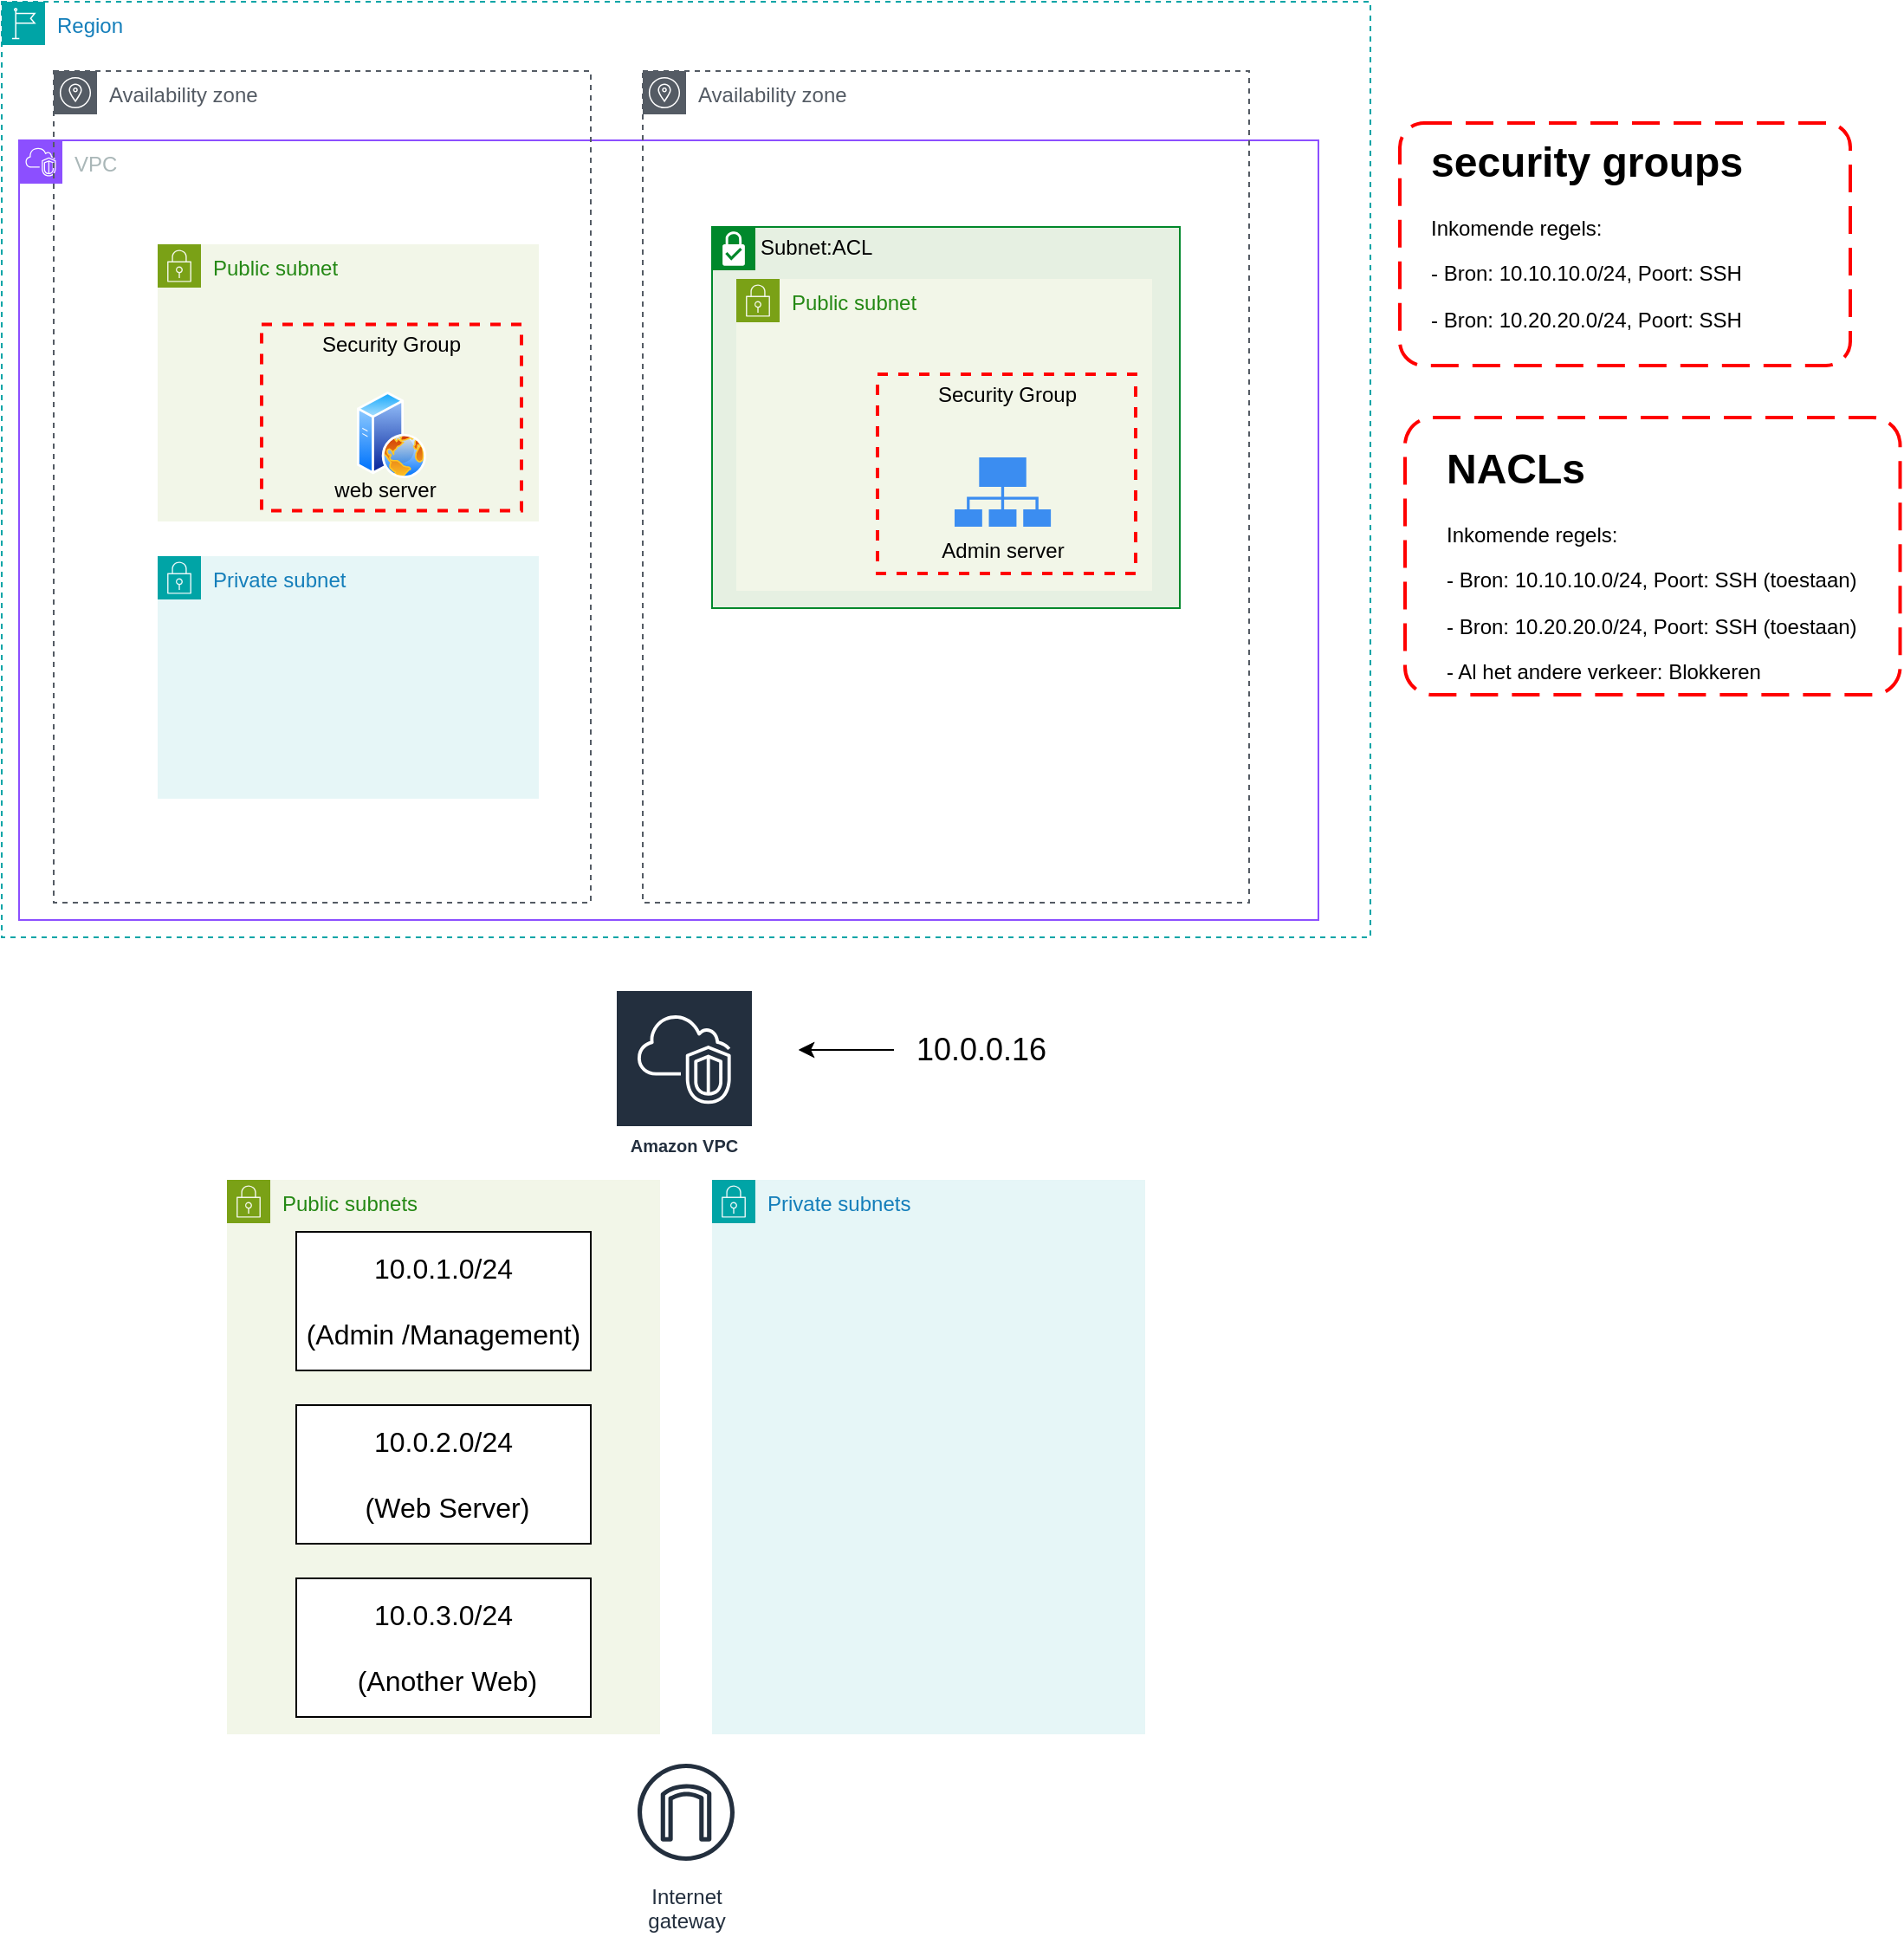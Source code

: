 <mxfile version="22.1.18" type="github">
  <diagram name="Page-1" id="5XklxeWlMFFwoa9RzVnv">
    <mxGraphModel dx="1164" dy="701" grid="1" gridSize="10" guides="1" tooltips="1" connect="1" arrows="1" fold="1" page="1" pageScale="1" pageWidth="827" pageHeight="1169" math="0" shadow="0">
      <root>
        <mxCell id="0" />
        <mxCell id="1" parent="0" />
        <mxCell id="bnf0HkIYAUzheDiGuUiw-2" value="Region" style="points=[[0,0],[0.25,0],[0.5,0],[0.75,0],[1,0],[1,0.25],[1,0.5],[1,0.75],[1,1],[0.75,1],[0.5,1],[0.25,1],[0,1],[0,0.75],[0,0.5],[0,0.25]];outlineConnect=0;gradientColor=none;html=1;whiteSpace=wrap;fontSize=12;fontStyle=0;container=1;pointerEvents=0;collapsible=0;recursiveResize=0;shape=mxgraph.aws4.group;grIcon=mxgraph.aws4.group_region;strokeColor=#00A4A6;fillColor=none;verticalAlign=top;align=left;spacingLeft=30;fontColor=#147EBA;dashed=1;" parent="1" vertex="1">
          <mxGeometry x="20" y="30" width="790" height="540" as="geometry" />
        </mxCell>
        <mxCell id="bnf0HkIYAUzheDiGuUiw-40" value="VPC" style="points=[[0,0],[0.25,0],[0.5,0],[0.75,0],[1,0],[1,0.25],[1,0.5],[1,0.75],[1,1],[0.75,1],[0.5,1],[0.25,1],[0,1],[0,0.75],[0,0.5],[0,0.25]];outlineConnect=0;gradientColor=none;html=1;whiteSpace=wrap;fontSize=12;fontStyle=0;container=1;pointerEvents=0;collapsible=0;recursiveResize=0;shape=mxgraph.aws4.group;grIcon=mxgraph.aws4.group_vpc2;strokeColor=#8C4FFF;fillColor=none;verticalAlign=top;align=left;spacingLeft=30;fontColor=#AAB7B8;dashed=0;" parent="bnf0HkIYAUzheDiGuUiw-2" vertex="1">
          <mxGeometry x="10" y="80" width="750" height="450" as="geometry" />
        </mxCell>
        <mxCell id="bnf0HkIYAUzheDiGuUiw-34" value="Availability zone" style="sketch=0;outlineConnect=0;gradientColor=none;html=1;whiteSpace=wrap;fontSize=12;fontStyle=0;shape=mxgraph.aws4.group;grIcon=mxgraph.aws4.group_availability_zone;strokeColor=#545B64;fillColor=none;verticalAlign=top;align=left;spacingLeft=30;fontColor=#545B64;dashed=1;" parent="bnf0HkIYAUzheDiGuUiw-40" vertex="1">
          <mxGeometry x="20" y="-40" width="310" height="480" as="geometry" />
        </mxCell>
        <mxCell id="bnf0HkIYAUzheDiGuUiw-47" value="Subnet:ACL" style="shape=mxgraph.ibm.box;prType=subnet;fontStyle=0;verticalAlign=top;align=left;spacingLeft=32;spacingTop=4;fillColor=#E6F0E2;rounded=0;whiteSpace=wrap;html=1;strokeColor=#00882B;strokeWidth=1;dashed=0;container=1;spacing=-4;collapsible=0;expand=0;recursiveResize=0;" parent="bnf0HkIYAUzheDiGuUiw-40" vertex="1">
          <mxGeometry x="400" y="50" width="270" height="220" as="geometry" />
        </mxCell>
        <mxCell id="bnf0HkIYAUzheDiGuUiw-45" value="Public subnet" style="points=[[0,0],[0.25,0],[0.5,0],[0.75,0],[1,0],[1,0.25],[1,0.5],[1,0.75],[1,1],[0.75,1],[0.5,1],[0.25,1],[0,1],[0,0.75],[0,0.5],[0,0.25]];outlineConnect=0;gradientColor=none;html=1;whiteSpace=wrap;fontSize=12;fontStyle=0;container=1;pointerEvents=0;collapsible=0;recursiveResize=0;shape=mxgraph.aws4.group;grIcon=mxgraph.aws4.group_security_group;grStroke=0;strokeColor=#7AA116;fillColor=#F2F6E8;verticalAlign=top;align=left;spacingLeft=30;fontColor=#248814;dashed=0;" parent="bnf0HkIYAUzheDiGuUiw-47" vertex="1">
          <mxGeometry x="14" y="30" width="240" height="180" as="geometry" />
        </mxCell>
        <mxCell id="bnf0HkIYAUzheDiGuUiw-48" value="Security Group" style="fontStyle=0;verticalAlign=top;align=center;spacingTop=-2;fillColor=none;rounded=0;whiteSpace=wrap;html=1;strokeColor=#FF0000;strokeWidth=2;dashed=1;container=1;collapsible=0;expand=0;recursiveResize=0;" parent="bnf0HkIYAUzheDiGuUiw-45" vertex="1">
          <mxGeometry x="81.5" y="55" width="149" height="115" as="geometry" />
        </mxCell>
        <mxCell id="bnf0HkIYAUzheDiGuUiw-44" value="Public subnet" style="points=[[0,0],[0.25,0],[0.5,0],[0.75,0],[1,0],[1,0.25],[1,0.5],[1,0.75],[1,1],[0.75,1],[0.5,1],[0.25,1],[0,1],[0,0.75],[0,0.5],[0,0.25]];outlineConnect=0;gradientColor=none;html=1;whiteSpace=wrap;fontSize=12;fontStyle=0;container=1;pointerEvents=0;collapsible=0;recursiveResize=0;shape=mxgraph.aws4.group;grIcon=mxgraph.aws4.group_security_group;grStroke=0;strokeColor=#7AA116;fillColor=#F2F6E8;verticalAlign=top;align=left;spacingLeft=30;fontColor=#248814;dashed=0;" parent="bnf0HkIYAUzheDiGuUiw-2" vertex="1">
          <mxGeometry x="90" y="140" width="220" height="160" as="geometry" />
        </mxCell>
        <mxCell id="bnf0HkIYAUzheDiGuUiw-49" value="Security Group" style="fontStyle=0;verticalAlign=top;align=center;spacingTop=-2;fillColor=none;rounded=0;whiteSpace=wrap;html=1;strokeColor=#FF0000;strokeWidth=2;dashed=1;container=1;collapsible=0;expand=0;recursiveResize=0;" parent="bnf0HkIYAUzheDiGuUiw-44" vertex="1">
          <mxGeometry x="60" y="46.25" width="150" height="107.5" as="geometry" />
        </mxCell>
        <mxCell id="bnf0HkIYAUzheDiGuUiw-61" value="" style="image;aspect=fixed;perimeter=ellipsePerimeter;html=1;align=center;shadow=0;dashed=0;spacingTop=3;image=img/lib/active_directory/web_server.svg;" parent="bnf0HkIYAUzheDiGuUiw-49" vertex="1">
          <mxGeometry x="55" y="38.75" width="40" height="50" as="geometry" />
        </mxCell>
        <mxCell id="bnf0HkIYAUzheDiGuUiw-62" value="web server" style="text;html=1;strokeColor=none;fillColor=none;align=center;verticalAlign=middle;whiteSpace=wrap;rounded=0;" parent="bnf0HkIYAUzheDiGuUiw-49" vertex="1">
          <mxGeometry x="34" y="80.75" width="75" height="30" as="geometry" />
        </mxCell>
        <mxCell id="bnf0HkIYAUzheDiGuUiw-46" value="Private subnet" style="points=[[0,0],[0.25,0],[0.5,0],[0.75,0],[1,0],[1,0.25],[1,0.5],[1,0.75],[1,1],[0.75,1],[0.5,1],[0.25,1],[0,1],[0,0.75],[0,0.5],[0,0.25]];outlineConnect=0;gradientColor=none;html=1;whiteSpace=wrap;fontSize=12;fontStyle=0;container=1;pointerEvents=0;collapsible=0;recursiveResize=0;shape=mxgraph.aws4.group;grIcon=mxgraph.aws4.group_security_group;grStroke=0;strokeColor=#00A4A6;fillColor=#E6F6F7;verticalAlign=top;align=left;spacingLeft=30;fontColor=#147EBA;dashed=0;" parent="bnf0HkIYAUzheDiGuUiw-2" vertex="1">
          <mxGeometry x="90" y="320" width="220" height="140" as="geometry" />
        </mxCell>
        <mxCell id="bnf0HkIYAUzheDiGuUiw-42" value="Availability zone" style="sketch=0;outlineConnect=0;gradientColor=none;html=1;whiteSpace=wrap;fontSize=12;fontStyle=0;shape=mxgraph.aws4.group;grIcon=mxgraph.aws4.group_availability_zone;strokeColor=#545B64;fillColor=none;verticalAlign=top;align=left;spacingLeft=30;fontColor=#545B64;dashed=1;" parent="bnf0HkIYAUzheDiGuUiw-2" vertex="1">
          <mxGeometry x="370" y="40" width="350" height="480" as="geometry" />
        </mxCell>
        <mxCell id="bnf0HkIYAUzheDiGuUiw-60" value="" style="sketch=0;html=1;aspect=fixed;strokeColor=none;shadow=0;fillColor=#3B8DF1;verticalAlign=top;labelPosition=center;verticalLabelPosition=bottom;shape=mxgraph.gcp2.connected" parent="bnf0HkIYAUzheDiGuUiw-2" vertex="1">
          <mxGeometry x="550" y="263" width="55.56" height="40" as="geometry" />
        </mxCell>
        <mxCell id="bnf0HkIYAUzheDiGuUiw-63" value="Admin server" style="text;html=1;strokeColor=none;fillColor=none;align=center;verticalAlign=middle;whiteSpace=wrap;rounded=0;" parent="bnf0HkIYAUzheDiGuUiw-2" vertex="1">
          <mxGeometry x="539.78" y="302" width="76" height="30" as="geometry" />
        </mxCell>
        <mxCell id="bnf0HkIYAUzheDiGuUiw-54" value="" style="group" parent="1" vertex="1" connectable="0">
          <mxGeometry x="827" y="100" width="260" height="140" as="geometry" />
        </mxCell>
        <mxCell id="bnf0HkIYAUzheDiGuUiw-51" value="" style="rounded=1;arcSize=10;dashed=1;strokeColor=#ff0000;fillColor=none;gradientColor=none;dashPattern=8 4;strokeWidth=2;movable=1;resizable=1;rotatable=1;deletable=1;editable=1;locked=0;connectable=1;" parent="bnf0HkIYAUzheDiGuUiw-54" vertex="1">
          <mxGeometry width="260" height="140" as="geometry" />
        </mxCell>
        <mxCell id="bnf0HkIYAUzheDiGuUiw-53" value="&lt;h1&gt;security groups&lt;/h1&gt;&lt;p&gt;Inkomende regels:&lt;/p&gt;&lt;p&gt;- Bron: 10.10.10.0/24, Poort: SSH&lt;/p&gt;&lt;p&gt;- Bron: 10.20.20.0/24, Poort: SSH&lt;/p&gt;&lt;div&gt;&lt;br&gt;&lt;/div&gt;" style="text;html=1;strokeColor=none;fillColor=none;spacing=5;spacingTop=-20;whiteSpace=wrap;overflow=hidden;rounded=0;movable=1;resizable=1;rotatable=1;deletable=1;editable=1;locked=0;connectable=1;" parent="bnf0HkIYAUzheDiGuUiw-54" vertex="1">
          <mxGeometry x="12.5" y="2.5" width="235" height="135" as="geometry" />
        </mxCell>
        <mxCell id="lb1Xg6BuO0H29fVkTh3z-1" value="" style="group" vertex="1" connectable="0" parent="1">
          <mxGeometry x="830" y="270" width="285.75" height="170" as="geometry" />
        </mxCell>
        <mxCell id="bnf0HkIYAUzheDiGuUiw-57" value="&lt;h1&gt;NACLs&lt;/h1&gt;&lt;p&gt;Inkomende regels:&lt;/p&gt;&lt;p&gt;- Bron: 10.10.10.0/24, Poort: SSH (toestaan)&lt;/p&gt;&lt;p&gt;- Bron: 10.20.20.0/24, Poort: SSH (toestaan)&lt;/p&gt;&lt;p&gt;- Al het andere verkeer: Blokkeren&lt;/p&gt;&lt;div&gt;&lt;br&gt;&lt;/div&gt;" style="text;html=1;strokeColor=none;fillColor=none;spacing=5;spacingTop=-20;whiteSpace=wrap;overflow=hidden;rounded=0;" parent="lb1Xg6BuO0H29fVkTh3z-1" vertex="1">
          <mxGeometry x="19" y="10" width="251" height="160" as="geometry" />
        </mxCell>
        <mxCell id="bnf0HkIYAUzheDiGuUiw-58" value="" style="rounded=1;arcSize=10;dashed=1;strokeColor=#ff0000;fillColor=none;gradientColor=none;dashPattern=8 4;strokeWidth=2;" parent="lb1Xg6BuO0H29fVkTh3z-1" vertex="1">
          <mxGeometry width="285.75" height="160" as="geometry" />
        </mxCell>
        <mxCell id="lb1Xg6BuO0H29fVkTh3z-2" value="Amazon VPC" style="sketch=0;outlineConnect=0;fontColor=#232F3E;gradientColor=none;strokeColor=#ffffff;fillColor=#232F3E;dashed=0;verticalLabelPosition=middle;verticalAlign=bottom;align=center;html=1;whiteSpace=wrap;fontSize=10;fontStyle=1;spacing=3;shape=mxgraph.aws4.productIcon;prIcon=mxgraph.aws4.vpc;" vertex="1" parent="1">
          <mxGeometry x="374" y="600" width="80" height="100" as="geometry" />
        </mxCell>
        <mxCell id="lb1Xg6BuO0H29fVkTh3z-3" value="Internet&#xa;gateway" style="sketch=0;outlineConnect=0;fontColor=#232F3E;gradientColor=none;strokeColor=#232F3E;fillColor=#ffffff;dashed=0;verticalLabelPosition=bottom;verticalAlign=top;align=center;html=1;fontSize=12;fontStyle=0;aspect=fixed;shape=mxgraph.aws4.resourceIcon;resIcon=mxgraph.aws4.internet_gateway;" vertex="1" parent="1">
          <mxGeometry x="380" y="1040" width="70" height="70" as="geometry" />
        </mxCell>
        <mxCell id="lb1Xg6BuO0H29fVkTh3z-4" value="Public subnets" style="points=[[0,0],[0.25,0],[0.5,0],[0.75,0],[1,0],[1,0.25],[1,0.5],[1,0.75],[1,1],[0.75,1],[0.5,1],[0.25,1],[0,1],[0,0.75],[0,0.5],[0,0.25]];outlineConnect=0;gradientColor=none;html=1;whiteSpace=wrap;fontSize=12;fontStyle=0;container=1;pointerEvents=0;collapsible=0;recursiveResize=0;shape=mxgraph.aws4.group;grIcon=mxgraph.aws4.group_security_group;grStroke=0;strokeColor=#7AA116;fillColor=#F2F6E8;verticalAlign=top;align=left;spacingLeft=30;fontColor=#248814;dashed=0;" vertex="1" parent="1">
          <mxGeometry x="150" y="710" width="250" height="320" as="geometry" />
        </mxCell>
        <UserObject label="&lt;font style=&quot;font-size: 16px;&quot;&gt;10.0.1.0/24&lt;br&gt;&lt;br&gt;(Admin /Management)&lt;/font&gt;" treeRoot="1" id="lb1Xg6BuO0H29fVkTh3z-11">
          <mxCell style="whiteSpace=wrap;html=1;align=center;treeFolding=1;treeMoving=1;newEdgeStyle={&quot;edgeStyle&quot;:&quot;elbowEdgeStyle&quot;,&quot;startArrow&quot;:&quot;none&quot;,&quot;endArrow&quot;:&quot;none&quot;};" vertex="1" parent="lb1Xg6BuO0H29fVkTh3z-4">
            <mxGeometry x="40" y="30" width="170" height="80" as="geometry" />
          </mxCell>
        </UserObject>
        <UserObject label="&lt;font style=&quot;font-size: 16px;&quot;&gt;10.0.2.0/24&lt;br&gt;&lt;br&gt;&amp;nbsp;(Web Server)&lt;/font&gt;" treeRoot="1" id="lb1Xg6BuO0H29fVkTh3z-12">
          <mxCell style="whiteSpace=wrap;html=1;align=center;treeFolding=1;treeMoving=1;newEdgeStyle={&quot;edgeStyle&quot;:&quot;elbowEdgeStyle&quot;,&quot;startArrow&quot;:&quot;none&quot;,&quot;endArrow&quot;:&quot;none&quot;};" vertex="1" parent="lb1Xg6BuO0H29fVkTh3z-4">
            <mxGeometry x="40" y="130" width="170" height="80" as="geometry" />
          </mxCell>
        </UserObject>
        <UserObject label="&lt;font style=&quot;font-size: 16px;&quot;&gt;10.0.3.0/24&lt;br&gt;&lt;br&gt;&amp;nbsp;(Another Web)&lt;/font&gt;" treeRoot="1" id="lb1Xg6BuO0H29fVkTh3z-18">
          <mxCell style="whiteSpace=wrap;html=1;align=center;treeFolding=1;treeMoving=1;newEdgeStyle={&quot;edgeStyle&quot;:&quot;elbowEdgeStyle&quot;,&quot;startArrow&quot;:&quot;none&quot;,&quot;endArrow&quot;:&quot;none&quot;};" vertex="1" parent="lb1Xg6BuO0H29fVkTh3z-4">
            <mxGeometry x="40" y="230" width="170" height="80" as="geometry" />
          </mxCell>
        </UserObject>
        <mxCell id="lb1Xg6BuO0H29fVkTh3z-5" value="Private subnets" style="points=[[0,0],[0.25,0],[0.5,0],[0.75,0],[1,0],[1,0.25],[1,0.5],[1,0.75],[1,1],[0.75,1],[0.5,1],[0.25,1],[0,1],[0,0.75],[0,0.5],[0,0.25]];outlineConnect=0;gradientColor=none;html=1;whiteSpace=wrap;fontSize=12;fontStyle=0;container=1;pointerEvents=0;collapsible=0;recursiveResize=0;shape=mxgraph.aws4.group;grIcon=mxgraph.aws4.group_security_group;grStroke=0;strokeColor=#00A4A6;fillColor=#E6F6F7;verticalAlign=top;align=left;spacingLeft=30;fontColor=#147EBA;dashed=0;" vertex="1" parent="1">
          <mxGeometry x="430" y="710" width="250" height="320" as="geometry" />
        </mxCell>
        <mxCell id="lb1Xg6BuO0H29fVkTh3z-21" value="" style="edgeStyle=orthogonalEdgeStyle;rounded=0;orthogonalLoop=1;jettySize=auto;html=1;" edge="1" parent="1" source="lb1Xg6BuO0H29fVkTh3z-19">
          <mxGeometry relative="1" as="geometry">
            <mxPoint x="480" y="635" as="targetPoint" />
          </mxGeometry>
        </mxCell>
        <mxCell id="lb1Xg6BuO0H29fVkTh3z-22" style="edgeStyle=orthogonalEdgeStyle;rounded=0;orthogonalLoop=1;jettySize=auto;html=1;" edge="1" parent="1" source="lb1Xg6BuO0H29fVkTh3z-19">
          <mxGeometry relative="1" as="geometry">
            <mxPoint x="480" y="635" as="targetPoint" />
          </mxGeometry>
        </mxCell>
        <mxCell id="lb1Xg6BuO0H29fVkTh3z-19" value="&lt;font style=&quot;font-size: 18px;&quot;&gt;10.0.0.16&lt;/font&gt;" style="text;html=1;align=center;verticalAlign=middle;resizable=0;points=[];autosize=1;strokeColor=none;fillColor=none;" vertex="1" parent="1">
          <mxGeometry x="535" y="620" width="100" height="30" as="geometry" />
        </mxCell>
      </root>
    </mxGraphModel>
  </diagram>
</mxfile>
